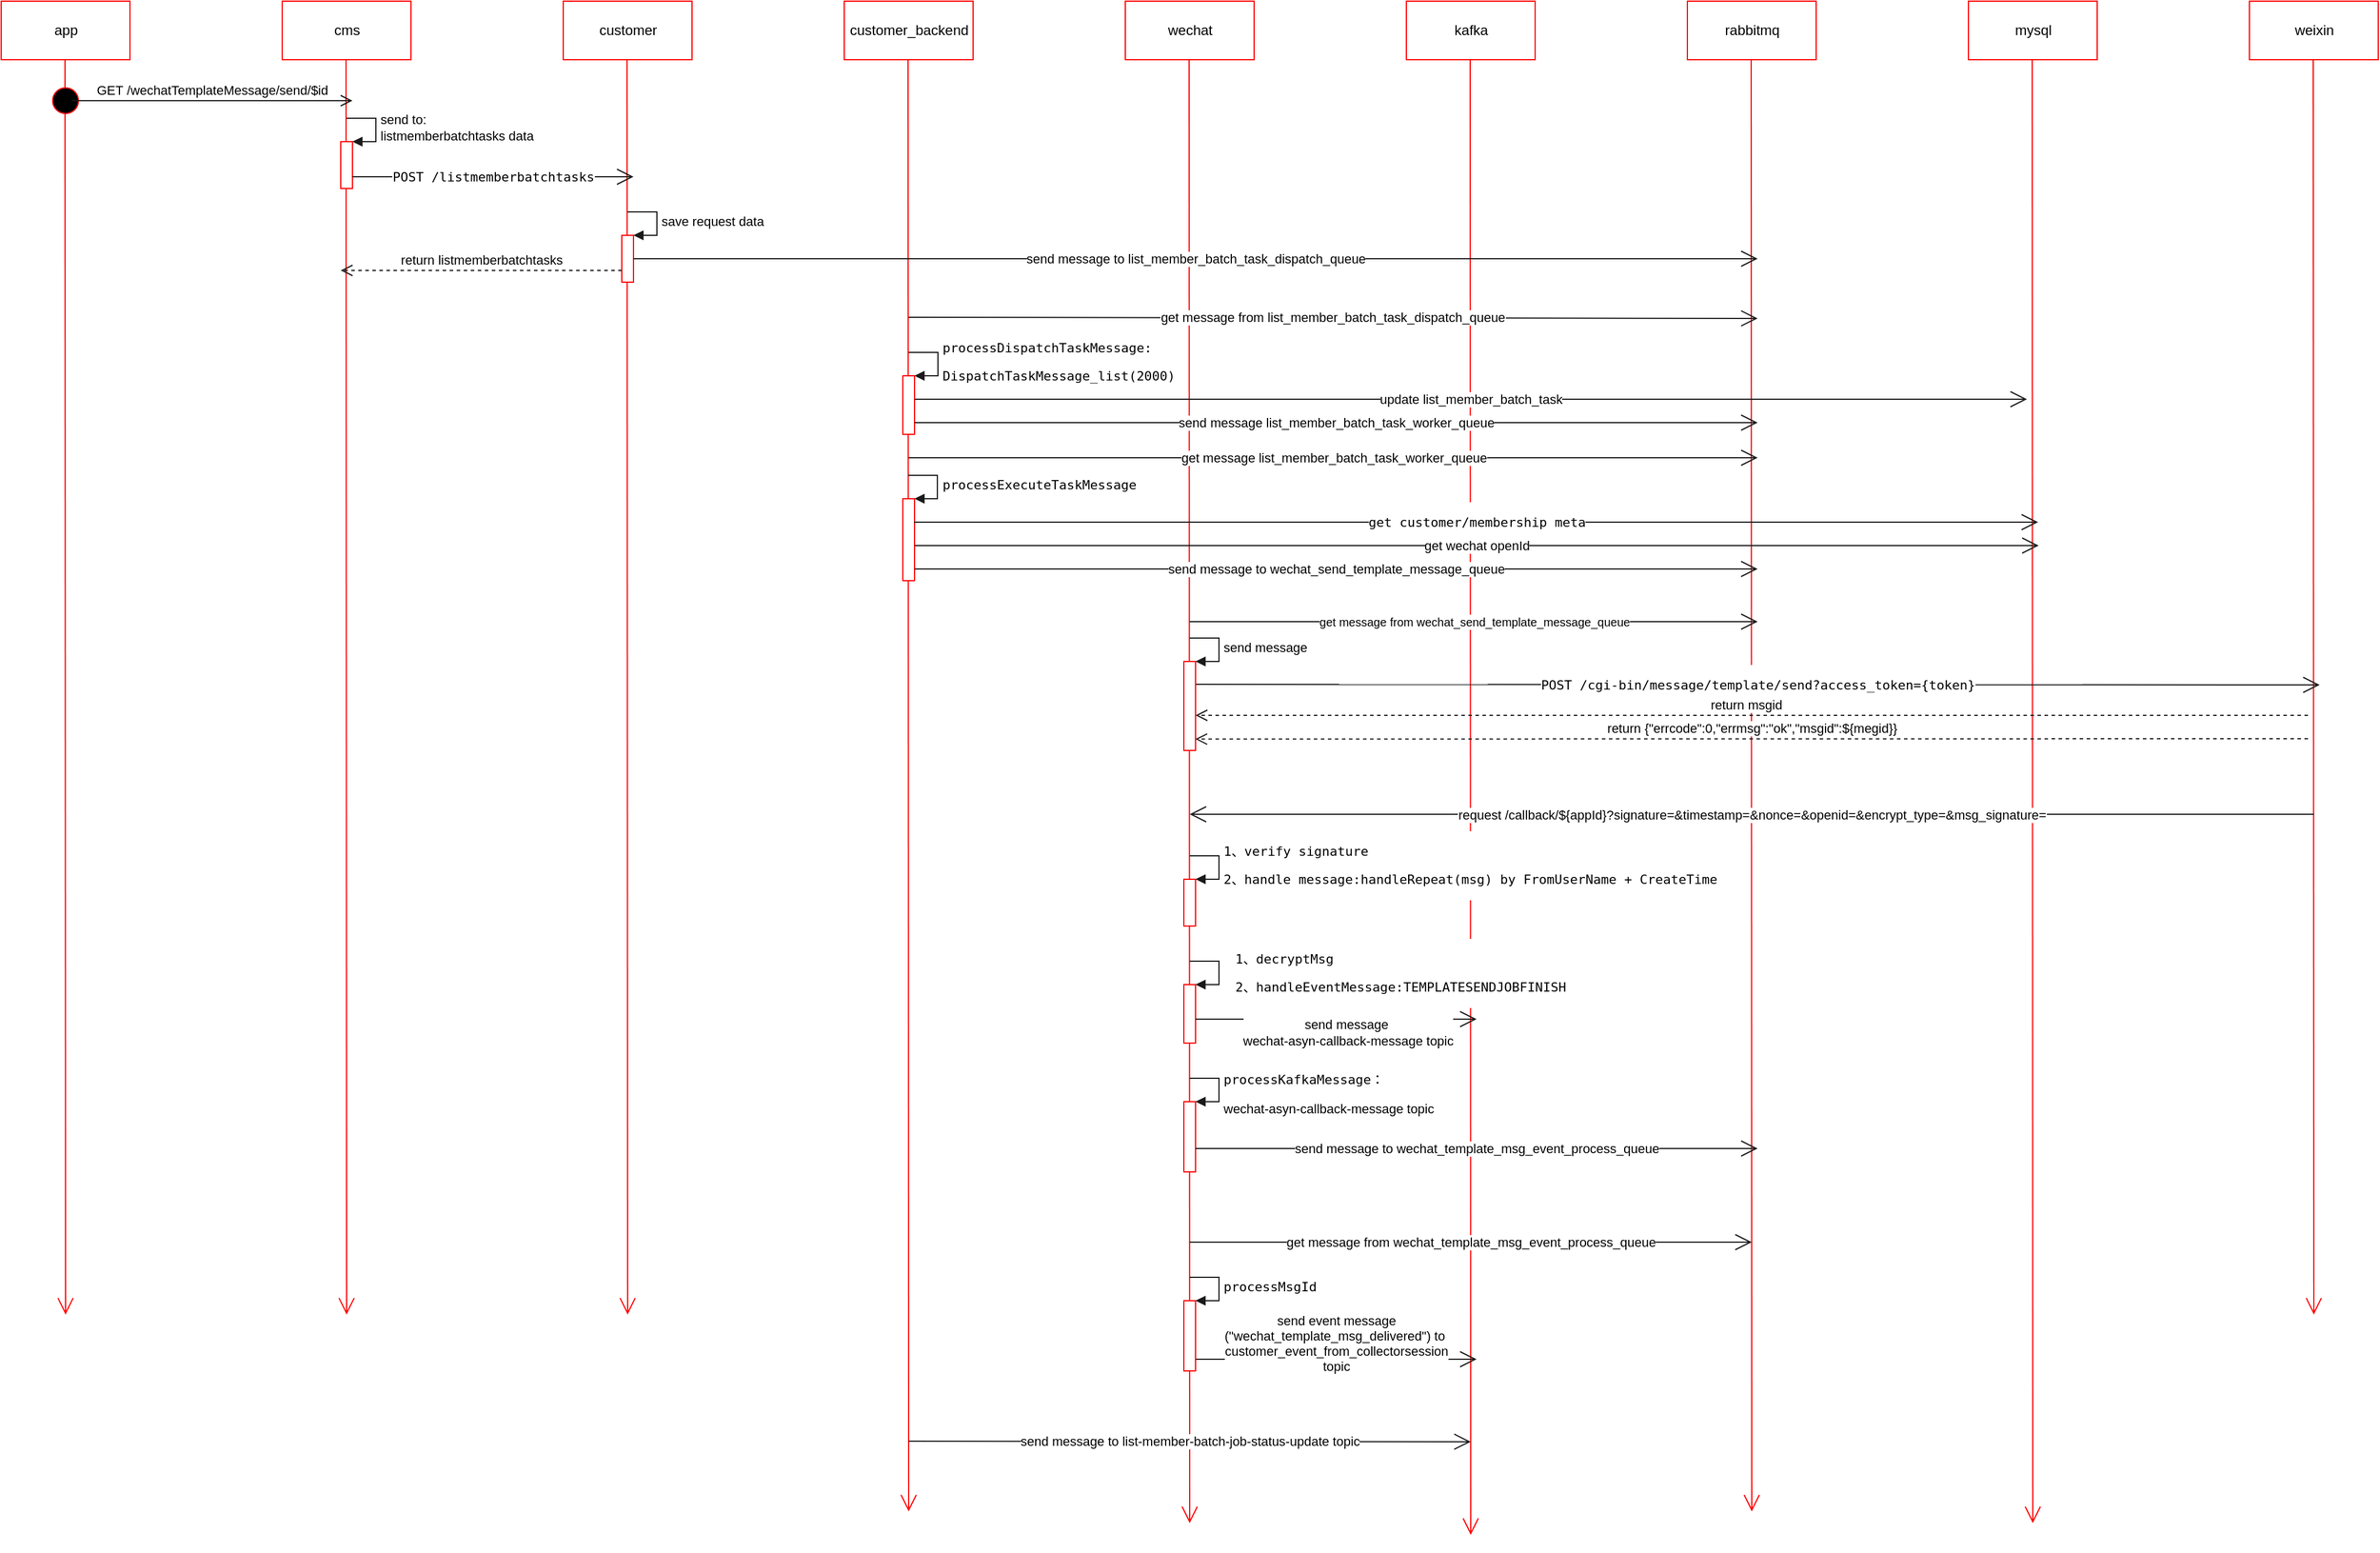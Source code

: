 <mxfile version="10.8.8" type="github"><diagram id="JXFjKGUYVLtCgeKUOygP" name="Page-1"><mxGraphModel dx="1118" dy="603" grid="1" gridSize="10" guides="1" tooltips="1" connect="1" arrows="1" fold="1" page="1" pageScale="1" pageWidth="827" pageHeight="1169" math="0" shadow="0"><root><mxCell id="0"/><mxCell id="1" parent="0"/><mxCell id="xptV2uy9dPqTo3H1UXFX-1" value="app" style="html=1;strokeColor=#FF0000;" parent="1" vertex="1"><mxGeometry x="40" y="40" width="110" height="50" as="geometry"/></mxCell><mxCell id="xptV2uy9dPqTo3H1UXFX-2" value="" style="endArrow=open;endFill=1;endSize=12;html=1;strokeColor=#FF0000;" parent="1" edge="1"><mxGeometry width="160" relative="1" as="geometry"><mxPoint x="94.5" y="90" as="sourcePoint"/><mxPoint x="95" y="1161.818" as="targetPoint"/></mxGeometry></mxCell><mxCell id="xptV2uy9dPqTo3H1UXFX-3" value="cms" style="html=1;strokeColor=#FF0000;" parent="1" vertex="1"><mxGeometry x="280" y="40" width="110" height="50" as="geometry"/></mxCell><mxCell id="xptV2uy9dPqTo3H1UXFX-4" value="" style="endArrow=open;endFill=1;endSize=12;html=1;strokeColor=#FF0000;" parent="1" edge="1"><mxGeometry width="160" relative="1" as="geometry"><mxPoint x="334.5" y="90" as="sourcePoint"/><mxPoint x="335" y="1161.818" as="targetPoint"/></mxGeometry></mxCell><mxCell id="xptV2uy9dPqTo3H1UXFX-5" value="customer" style="html=1;strokeColor=#FF0000;" parent="1" vertex="1"><mxGeometry x="520" y="40" width="110" height="50" as="geometry"/></mxCell><mxCell id="xptV2uy9dPqTo3H1UXFX-6" value="" style="endArrow=open;endFill=1;endSize=12;html=1;strokeColor=#FF0000;" parent="1" edge="1"><mxGeometry width="160" relative="1" as="geometry"><mxPoint x="574.5" y="90" as="sourcePoint"/><mxPoint x="575" y="1161.818" as="targetPoint"/></mxGeometry></mxCell><mxCell id="xptV2uy9dPqTo3H1UXFX-7" value="customer_backend" style="html=1;strokeColor=#FF0000;" parent="1" vertex="1"><mxGeometry x="760" y="40" width="110" height="50" as="geometry"/></mxCell><mxCell id="xptV2uy9dPqTo3H1UXFX-8" value="" style="endArrow=open;endFill=1;endSize=12;html=1;strokeColor=#FF0000;" parent="1" edge="1"><mxGeometry width="160" relative="1" as="geometry"><mxPoint x="814.5" y="90" as="sourcePoint"/><mxPoint x="815" y="1330" as="targetPoint"/></mxGeometry></mxCell><mxCell id="xptV2uy9dPqTo3H1UXFX-9" value="wechat" style="html=1;strokeColor=#FF0000;" parent="1" vertex="1"><mxGeometry x="1000" y="40" width="110" height="50" as="geometry"/></mxCell><mxCell id="xptV2uy9dPqTo3H1UXFX-10" value="" style="endArrow=open;endFill=1;endSize=12;html=1;strokeColor=#FF0000;" parent="1" edge="1"><mxGeometry width="160" relative="1" as="geometry"><mxPoint x="1054.5" y="90" as="sourcePoint"/><mxPoint x="1055" y="1340" as="targetPoint"/></mxGeometry></mxCell><mxCell id="xptV2uy9dPqTo3H1UXFX-11" value="kafka" style="html=1;strokeColor=#FF0000;" parent="1" vertex="1"><mxGeometry x="1240" y="40" width="110" height="50" as="geometry"/></mxCell><mxCell id="xptV2uy9dPqTo3H1UXFX-12" value="" style="endArrow=open;endFill=1;endSize=12;html=1;strokeColor=#FF0000;" parent="1" edge="1"><mxGeometry width="160" relative="1" as="geometry"><mxPoint x="1294.5" y="90" as="sourcePoint"/><mxPoint x="1295" y="1350" as="targetPoint"/></mxGeometry></mxCell><mxCell id="xptV2uy9dPqTo3H1UXFX-13" value="rabbitmq" style="html=1;strokeColor=#FF0000;" parent="1" vertex="1"><mxGeometry x="1480" y="40" width="110" height="50" as="geometry"/></mxCell><mxCell id="xptV2uy9dPqTo3H1UXFX-14" value="" style="endArrow=open;endFill=1;endSize=12;html=1;strokeColor=#FF0000;" parent="1" edge="1"><mxGeometry width="160" relative="1" as="geometry"><mxPoint x="1534.5" y="90" as="sourcePoint"/><mxPoint x="1535" y="1330" as="targetPoint"/></mxGeometry></mxCell><mxCell id="xptV2uy9dPqTo3H1UXFX-15" value="mysql" style="html=1;strokeColor=#FF0000;" parent="1" vertex="1"><mxGeometry x="1720" y="40" width="110" height="50" as="geometry"/></mxCell><mxCell id="xptV2uy9dPqTo3H1UXFX-16" value="" style="endArrow=open;endFill=1;endSize=12;html=1;strokeColor=#FF0000;" parent="1" edge="1"><mxGeometry width="160" relative="1" as="geometry"><mxPoint x="1774.5" y="90" as="sourcePoint"/><mxPoint x="1775" y="1340" as="targetPoint"/></mxGeometry></mxCell><mxCell id="xptV2uy9dPqTo3H1UXFX-17" value="weixin" style="html=1;strokeColor=#FF0000;" parent="1" vertex="1"><mxGeometry x="1960" y="40" width="110" height="50" as="geometry"/></mxCell><mxCell id="xptV2uy9dPqTo3H1UXFX-18" value="" style="endArrow=open;endFill=1;endSize=12;html=1;strokeColor=#FF0000;" parent="1" edge="1"><mxGeometry width="160" relative="1" as="geometry"><mxPoint x="2014.5" y="90" as="sourcePoint"/><mxPoint x="2015" y="1161.818" as="targetPoint"/></mxGeometry></mxCell><mxCell id="xptV2uy9dPqTo3H1UXFX-19" value="" style="ellipse;html=1;shape=startState;fillColor=#000000;strokeColor=#ff0000;" parent="1" vertex="1"><mxGeometry x="80" y="110" width="30" height="30" as="geometry"/></mxCell><mxCell id="xptV2uy9dPqTo3H1UXFX-20" value="GET&amp;nbsp;&lt;span&gt;/wechatTemplateMessage/send/$id&lt;/span&gt;" style="edgeStyle=orthogonalEdgeStyle;html=1;verticalAlign=bottom;endArrow=open;endSize=8;strokeColor=#1A1A1A;" parent="1" edge="1"><mxGeometry relative="1" as="geometry"><mxPoint x="340" y="125" as="targetPoint"/><mxPoint x="100" y="125" as="sourcePoint"/><Array as="points"><mxPoint x="300" y="125"/><mxPoint x="300" y="125"/></Array></mxGeometry></mxCell><mxCell id="xptV2uy9dPqTo3H1UXFX-23" value="" style="html=1;points=[];perimeter=orthogonalPerimeter;strokeColor=#FF0000;" parent="1" vertex="1"><mxGeometry x="330" y="160" width="10" height="40" as="geometry"/></mxCell><mxCell id="xptV2uy9dPqTo3H1UXFX-24" value="send to:&lt;br&gt;&lt;span&gt;listmemberbatchtasks data &lt;/span&gt;&lt;br&gt;" style="edgeStyle=orthogonalEdgeStyle;html=1;align=left;spacingLeft=2;endArrow=block;rounded=0;entryX=1;entryY=0;strokeColor=#1A1A1A;" parent="1" target="xptV2uy9dPqTo3H1UXFX-23" edge="1"><mxGeometry relative="1" as="geometry"><mxPoint x="335" y="140" as="sourcePoint"/><Array as="points"><mxPoint x="360" y="140"/></Array></mxGeometry></mxCell><mxCell id="xptV2uy9dPqTo3H1UXFX-25" value="&lt;pre&gt;&lt;span&gt;POST /listmemberbatchtasks&lt;/span&gt;&lt;/pre&gt;" style="endArrow=open;endFill=1;endSize=12;html=1;strokeColor=#1A1A1A;" parent="1" edge="1"><mxGeometry width="160" relative="1" as="geometry"><mxPoint x="340" y="190" as="sourcePoint"/><mxPoint x="580" y="190" as="targetPoint"/></mxGeometry></mxCell><mxCell id="xptV2uy9dPqTo3H1UXFX-27" value="" style="html=1;points=[];perimeter=orthogonalPerimeter;strokeColor=#FF0000;" parent="1" vertex="1"><mxGeometry x="570" y="240" width="10" height="40" as="geometry"/></mxCell><mxCell id="xptV2uy9dPqTo3H1UXFX-28" value="save request data" style="edgeStyle=orthogonalEdgeStyle;html=1;align=left;spacingLeft=2;endArrow=block;rounded=0;entryX=1;entryY=0;strokeColor=#1A1A1A;" parent="1" target="xptV2uy9dPqTo3H1UXFX-27" edge="1"><mxGeometry relative="1" as="geometry"><mxPoint x="575" y="220" as="sourcePoint"/><Array as="points"><mxPoint x="600" y="220"/></Array></mxGeometry></mxCell><mxCell id="xptV2uy9dPqTo3H1UXFX-30" value="send message to&amp;nbsp;list_member_batch_task_dispatch_queue&lt;br&gt;" style="endArrow=open;endFill=1;endSize=12;html=1;strokeColor=#1A1A1A;" parent="1" edge="1"><mxGeometry width="160" relative="1" as="geometry"><mxPoint x="580" y="260" as="sourcePoint"/><mxPoint x="1540" y="260" as="targetPoint"/></mxGeometry></mxCell><mxCell id="xptV2uy9dPqTo3H1UXFX-31" value="return&amp;nbsp;&lt;span&gt;listmemberbatchtasks&lt;/span&gt;" style="html=1;verticalAlign=bottom;endArrow=open;dashed=1;endSize=8;strokeColor=#1A1A1A;" parent="1" edge="1"><mxGeometry relative="1" as="geometry"><mxPoint x="570" y="270" as="sourcePoint"/><mxPoint x="330" y="270" as="targetPoint"/></mxGeometry></mxCell><mxCell id="xptV2uy9dPqTo3H1UXFX-32" value="get message from list_member_batch_task_dispatch_queue" style="endArrow=open;endFill=1;endSize=12;html=1;strokeColor=#1A1A1A;" parent="1" edge="1"><mxGeometry width="160" relative="1" as="geometry"><mxPoint x="815" y="310" as="sourcePoint"/><mxPoint x="1540" y="311" as="targetPoint"/></mxGeometry></mxCell><mxCell id="xptV2uy9dPqTo3H1UXFX-33" value="" style="html=1;points=[];perimeter=orthogonalPerimeter;strokeColor=#FF0000;" parent="1" vertex="1"><mxGeometry x="810" y="465" width="10" height="70" as="geometry"/></mxCell><mxCell id="xptV2uy9dPqTo3H1UXFX-34" value="&lt;pre&gt;&lt;pre&gt;processExecuteTaskMessage&lt;/pre&gt;&lt;/pre&gt;" style="edgeStyle=orthogonalEdgeStyle;html=1;align=left;spacingLeft=2;endArrow=block;rounded=0;entryX=1;entryY=0;strokeColor=#1A1A1A;" parent="1" target="xptV2uy9dPqTo3H1UXFX-33" edge="1"><mxGeometry relative="1" as="geometry"><mxPoint x="814.5" y="445" as="sourcePoint"/><Array as="points"><mxPoint x="839.5" y="445"/><mxPoint x="839.5" y="465"/></Array></mxGeometry></mxCell><mxCell id="xptV2uy9dPqTo3H1UXFX-36" value="&lt;pre&gt;get customer/membership meta&lt;/pre&gt;" style="endArrow=open;endFill=1;endSize=12;html=1;strokeColor=#1A1A1A;" parent="1" edge="1"><mxGeometry width="160" relative="1" as="geometry"><mxPoint x="819.5" y="485" as="sourcePoint"/><mxPoint x="1779.5" y="485" as="targetPoint"/></mxGeometry></mxCell><mxCell id="xptV2uy9dPqTo3H1UXFX-37" value="get wechat openId" style="endArrow=open;endFill=1;endSize=12;html=1;strokeColor=#1A1A1A;" parent="1" edge="1"><mxGeometry width="160" relative="1" as="geometry"><mxPoint x="820" y="505" as="sourcePoint"/><mxPoint x="1780" y="505" as="targetPoint"/></mxGeometry></mxCell><mxCell id="xptV2uy9dPqTo3H1UXFX-38" value="" style="html=1;points=[];perimeter=orthogonalPerimeter;strokeColor=#FF0000;" parent="1" vertex="1"><mxGeometry x="810" y="360" width="10" height="50" as="geometry"/></mxCell><mxCell id="xptV2uy9dPqTo3H1UXFX-39" value="&lt;pre&gt;processDispatchTaskMessage:&lt;/pre&gt;&lt;pre&gt;DispatchTaskMessage_list(2000)&lt;/pre&gt;" style="edgeStyle=orthogonalEdgeStyle;html=1;align=left;spacingLeft=2;endArrow=block;rounded=0;entryX=1;entryY=0;strokeColor=#1A1A1A;" parent="1" target="xptV2uy9dPqTo3H1UXFX-38" edge="1"><mxGeometry relative="1" as="geometry"><mxPoint x="815" y="340" as="sourcePoint"/><Array as="points"><mxPoint x="840" y="340"/></Array></mxGeometry></mxCell><mxCell id="xptV2uy9dPqTo3H1UXFX-40" value="update list_member_batch_task" style="endArrow=open;endFill=1;endSize=12;html=1;strokeColor=#1A1A1A;" parent="1" edge="1"><mxGeometry width="160" relative="1" as="geometry"><mxPoint x="820" y="380" as="sourcePoint"/><mxPoint x="1770" y="380" as="targetPoint"/></mxGeometry></mxCell><mxCell id="xptV2uy9dPqTo3H1UXFX-42" value="send message&amp;nbsp;list_member_batch_task_worker_queue" style="endArrow=open;endFill=1;endSize=12;html=1;strokeColor=#1A1A1A;" parent="1" edge="1"><mxGeometry width="160" relative="1" as="geometry"><mxPoint x="820" y="400" as="sourcePoint"/><mxPoint x="1540" y="400" as="targetPoint"/></mxGeometry></mxCell><mxCell id="xptV2uy9dPqTo3H1UXFX-43" value="get message&amp;nbsp;list_member_batch_task_worker_queue" style="endArrow=open;endFill=1;endSize=12;html=1;strokeColor=#1A1A1A;" parent="1" edge="1"><mxGeometry width="160" relative="1" as="geometry"><mxPoint x="815" y="430" as="sourcePoint"/><mxPoint x="1540" y="430" as="targetPoint"/></mxGeometry></mxCell><mxCell id="6BX_-PQgmfMGZBPQ8P2w-1" value="send message to&amp;nbsp;wechat_send_template_message_queue" style="endArrow=open;endFill=1;endSize=12;html=1;strokeColor=#1A1A1A;" edge="1" parent="1"><mxGeometry width="160" relative="1" as="geometry"><mxPoint x="820" y="525" as="sourcePoint"/><mxPoint x="1540" y="525" as="targetPoint"/></mxGeometry></mxCell><mxCell id="6BX_-PQgmfMGZBPQ8P2w-2" value="&lt;font style=&quot;font-size: 10px&quot;&gt;get message from wechat_send_template_message_queue&lt;br&gt;&lt;/font&gt;" style="endArrow=open;endFill=1;endSize=12;html=1;strokeColor=#1A1A1A;" edge="1" parent="1"><mxGeometry width="160" relative="1" as="geometry"><mxPoint x="1055" y="570" as="sourcePoint"/><mxPoint x="1540" y="570" as="targetPoint"/></mxGeometry></mxCell><mxCell id="6BX_-PQgmfMGZBPQ8P2w-3" value="&lt;pre&gt;&lt;span&gt;POST /cgi-bin/message/template/send?access_token={token}&lt;/span&gt;&lt;/pre&gt;" style="endArrow=open;endFill=1;endSize=12;html=1;strokeColor=#1A1A1A;" edge="1" parent="1"><mxGeometry width="160" relative="1" as="geometry"><mxPoint x="1060" y="623.5" as="sourcePoint"/><mxPoint x="2020" y="624" as="targetPoint"/></mxGeometry></mxCell><mxCell id="6BX_-PQgmfMGZBPQ8P2w-4" value="" style="html=1;points=[];perimeter=orthogonalPerimeter;strokeColor=#FF0000;" vertex="1" parent="1"><mxGeometry x="1050" y="604" width="10" height="76" as="geometry"/></mxCell><mxCell id="6BX_-PQgmfMGZBPQ8P2w-5" value="send message" style="edgeStyle=orthogonalEdgeStyle;html=1;align=left;spacingLeft=2;endArrow=block;rounded=0;entryX=1;entryY=0;strokeColor=#1A1A1A;" edge="1" target="6BX_-PQgmfMGZBPQ8P2w-4" parent="1"><mxGeometry relative="1" as="geometry"><mxPoint x="1055" y="584" as="sourcePoint"/><Array as="points"><mxPoint x="1080" y="584"/></Array></mxGeometry></mxCell><mxCell id="6BX_-PQgmfMGZBPQ8P2w-7" value="return&amp;nbsp;&lt;span&gt;msgid&lt;/span&gt;" style="html=1;verticalAlign=bottom;endArrow=open;dashed=1;endSize=8;strokeColor=#1A1A1A;" edge="1" parent="1" target="6BX_-PQgmfMGZBPQ8P2w-4"><mxGeometry x="0.011" relative="1" as="geometry"><mxPoint x="2010" y="650" as="sourcePoint"/><mxPoint x="1930" y="650" as="targetPoint"/><mxPoint as="offset"/></mxGeometry></mxCell><mxCell id="6BX_-PQgmfMGZBPQ8P2w-8" value="return&amp;nbsp;{&quot;errcode&quot;:0,&quot;errmsg&quot;:&quot;ok&quot;,&quot;msgid&quot;:${megid}}" style="html=1;verticalAlign=bottom;endArrow=open;dashed=1;endSize=8;strokeColor=#1A1A1A;entryX=0.982;entryY=0.872;entryDx=0;entryDy=0;entryPerimeter=0;" edge="1" parent="1" target="6BX_-PQgmfMGZBPQ8P2w-4"><mxGeometry relative="1" as="geometry"><mxPoint x="2010" y="670" as="sourcePoint"/><mxPoint x="1930" y="670" as="targetPoint"/></mxGeometry></mxCell><mxCell id="6BX_-PQgmfMGZBPQ8P2w-9" value="&lt;br&gt;send event message&lt;br&gt;(&lt;span&gt;&quot;wechat_template_msg_delivered&quot;&lt;/span&gt;) to&amp;nbsp;&lt;br&gt;&lt;span&gt;customer_event_from_collectorsession &lt;br&gt;topic&lt;/span&gt;" style="endArrow=open;endFill=1;endSize=12;html=1;strokeColor=#1A1A1A;" edge="1" parent="1"><mxGeometry y="20" width="160" relative="1" as="geometry"><mxPoint x="1060" y="1200" as="sourcePoint"/><mxPoint x="1300" y="1200" as="targetPoint"/><mxPoint as="offset"/></mxGeometry></mxCell><mxCell id="6BX_-PQgmfMGZBPQ8P2w-10" value="send message to&amp;nbsp;&lt;span&gt;list-member-batch-job-status-update topic&lt;/span&gt;" style="endArrow=open;endFill=1;endSize=12;html=1;strokeColor=#1A1A1A;" edge="1" parent="1"><mxGeometry width="160" relative="1" as="geometry"><mxPoint x="815" y="1270" as="sourcePoint"/><mxPoint x="1295" y="1270.5" as="targetPoint"/></mxGeometry></mxCell><mxCell id="6BX_-PQgmfMGZBPQ8P2w-11" value="&lt;span&gt;request /callback/${appId}?&lt;/span&gt;&lt;span&gt;signature=&amp;amp;timestamp=&amp;amp;nonce=&amp;amp;openid=&amp;amp;encrypt_type=&amp;amp;msg_signature=&lt;/span&gt;" style="endArrow=open;endFill=1;endSize=12;html=1;strokeColor=#1A1A1A;" edge="1" parent="1"><mxGeometry width="160" relative="1" as="geometry"><mxPoint x="2015" y="734.5" as="sourcePoint"/><mxPoint x="1055" y="734.5" as="targetPoint"/></mxGeometry></mxCell><mxCell id="6BX_-PQgmfMGZBPQ8P2w-15" value="" style="html=1;points=[];perimeter=orthogonalPerimeter;strokeColor=#FF0000;" vertex="1" parent="1"><mxGeometry x="1050" y="790" width="10" height="40" as="geometry"/></mxCell><mxCell id="6BX_-PQgmfMGZBPQ8P2w-16" value="&lt;pre&gt;1、verify signature&lt;/pre&gt;&lt;pre&gt;2、handle message:handleRepeat(msg) by FromUserName + CreateTime&lt;/pre&gt;" style="edgeStyle=orthogonalEdgeStyle;html=1;align=left;spacingLeft=2;endArrow=block;rounded=0;entryX=1;entryY=0;strokeColor=#1A1A1A;" edge="1" target="6BX_-PQgmfMGZBPQ8P2w-15" parent="1"><mxGeometry relative="1" as="geometry"><mxPoint x="1055" y="770" as="sourcePoint"/><Array as="points"><mxPoint x="1080" y="770"/></Array></mxGeometry></mxCell><mxCell id="6BX_-PQgmfMGZBPQ8P2w-17" value="" style="html=1;points=[];perimeter=orthogonalPerimeter;strokeColor=#FF0000;" vertex="1" parent="1"><mxGeometry x="1050" y="880" width="10" height="50" as="geometry"/></mxCell><mxCell id="6BX_-PQgmfMGZBPQ8P2w-18" value="&lt;pre&gt;1、decryptMsg&lt;/pre&gt;&lt;pre&gt;2、handleEventMessage:TEMPLATESENDJOBFINISH&lt;br&gt;&lt;/pre&gt;" style="edgeStyle=orthogonalEdgeStyle;html=1;align=left;spacingLeft=2;endArrow=block;rounded=0;entryX=1;entryY=0;strokeColor=#1A1A1A;" edge="1" target="6BX_-PQgmfMGZBPQ8P2w-17" parent="1"><mxGeometry x="0.385" y="-14" relative="1" as="geometry"><mxPoint x="1055" y="860" as="sourcePoint"/><Array as="points"><mxPoint x="1080" y="860"/></Array><mxPoint x="10" y="4" as="offset"/></mxGeometry></mxCell><mxCell id="6BX_-PQgmfMGZBPQ8P2w-19" value="send message&amp;nbsp;&lt;br&gt;&lt;span&gt;wechat-asyn-callback-message topic&lt;/span&gt;" style="endArrow=open;endFill=1;endSize=12;html=1;strokeColor=#1A1A1A;" edge="1" parent="1"><mxGeometry x="0.083" y="-10" width="160" relative="1" as="geometry"><mxPoint x="1060" y="909.5" as="sourcePoint"/><mxPoint x="1300" y="909.5" as="targetPoint"/><mxPoint y="1" as="offset"/></mxGeometry></mxCell><mxCell id="6BX_-PQgmfMGZBPQ8P2w-28" value="" style="html=1;points=[];perimeter=orthogonalPerimeter;strokeColor=#FF0000;" vertex="1" parent="1"><mxGeometry x="1050" y="980" width="10" height="60" as="geometry"/></mxCell><mxCell id="6BX_-PQgmfMGZBPQ8P2w-29" value="&lt;pre&gt;processKafkaMessage：&lt;/pre&gt;&lt;span&gt;wechat-asyn-callback-message topic&lt;/span&gt;" style="edgeStyle=orthogonalEdgeStyle;html=1;align=left;spacingLeft=2;endArrow=block;rounded=0;entryX=1;entryY=0;strokeColor=#1A1A1A;" edge="1" target="6BX_-PQgmfMGZBPQ8P2w-28" parent="1"><mxGeometry relative="1" as="geometry"><mxPoint x="1055" y="960" as="sourcePoint"/><Array as="points"><mxPoint x="1080" y="960"/></Array></mxGeometry></mxCell><mxCell id="6BX_-PQgmfMGZBPQ8P2w-31" value="send message to&amp;nbsp;wechat_template_msg_event_process_queue" style="endArrow=open;endFill=1;endSize=12;html=1;strokeColor=#1A1A1A;" edge="1" parent="1"><mxGeometry width="160" relative="1" as="geometry"><mxPoint x="1060" y="1020" as="sourcePoint"/><mxPoint x="1540" y="1020" as="targetPoint"/><Array as="points"/></mxGeometry></mxCell><mxCell id="6BX_-PQgmfMGZBPQ8P2w-32" value="get message from wechat_template_msg_event_process_queue" style="endArrow=open;endFill=1;endSize=12;html=1;strokeColor=#1A1A1A;" edge="1" parent="1"><mxGeometry width="160" relative="1" as="geometry"><mxPoint x="1055" y="1100" as="sourcePoint"/><mxPoint x="1535" y="1100" as="targetPoint"/></mxGeometry></mxCell><mxCell id="6BX_-PQgmfMGZBPQ8P2w-35" value="" style="html=1;points=[];perimeter=orthogonalPerimeter;strokeColor=#FF0000;" vertex="1" parent="1"><mxGeometry x="1050" y="1150" width="10" height="60" as="geometry"/></mxCell><mxCell id="6BX_-PQgmfMGZBPQ8P2w-36" value="&lt;pre&gt;processMsgId&lt;/pre&gt;" style="edgeStyle=orthogonalEdgeStyle;html=1;align=left;spacingLeft=2;endArrow=block;rounded=0;entryX=1;entryY=0;strokeColor=#1A1A1A;" edge="1" target="6BX_-PQgmfMGZBPQ8P2w-35" parent="1"><mxGeometry relative="1" as="geometry"><mxPoint x="1055" y="1130" as="sourcePoint"/><Array as="points"><mxPoint x="1080" y="1130"/></Array></mxGeometry></mxCell></root></mxGraphModel></diagram></mxfile>